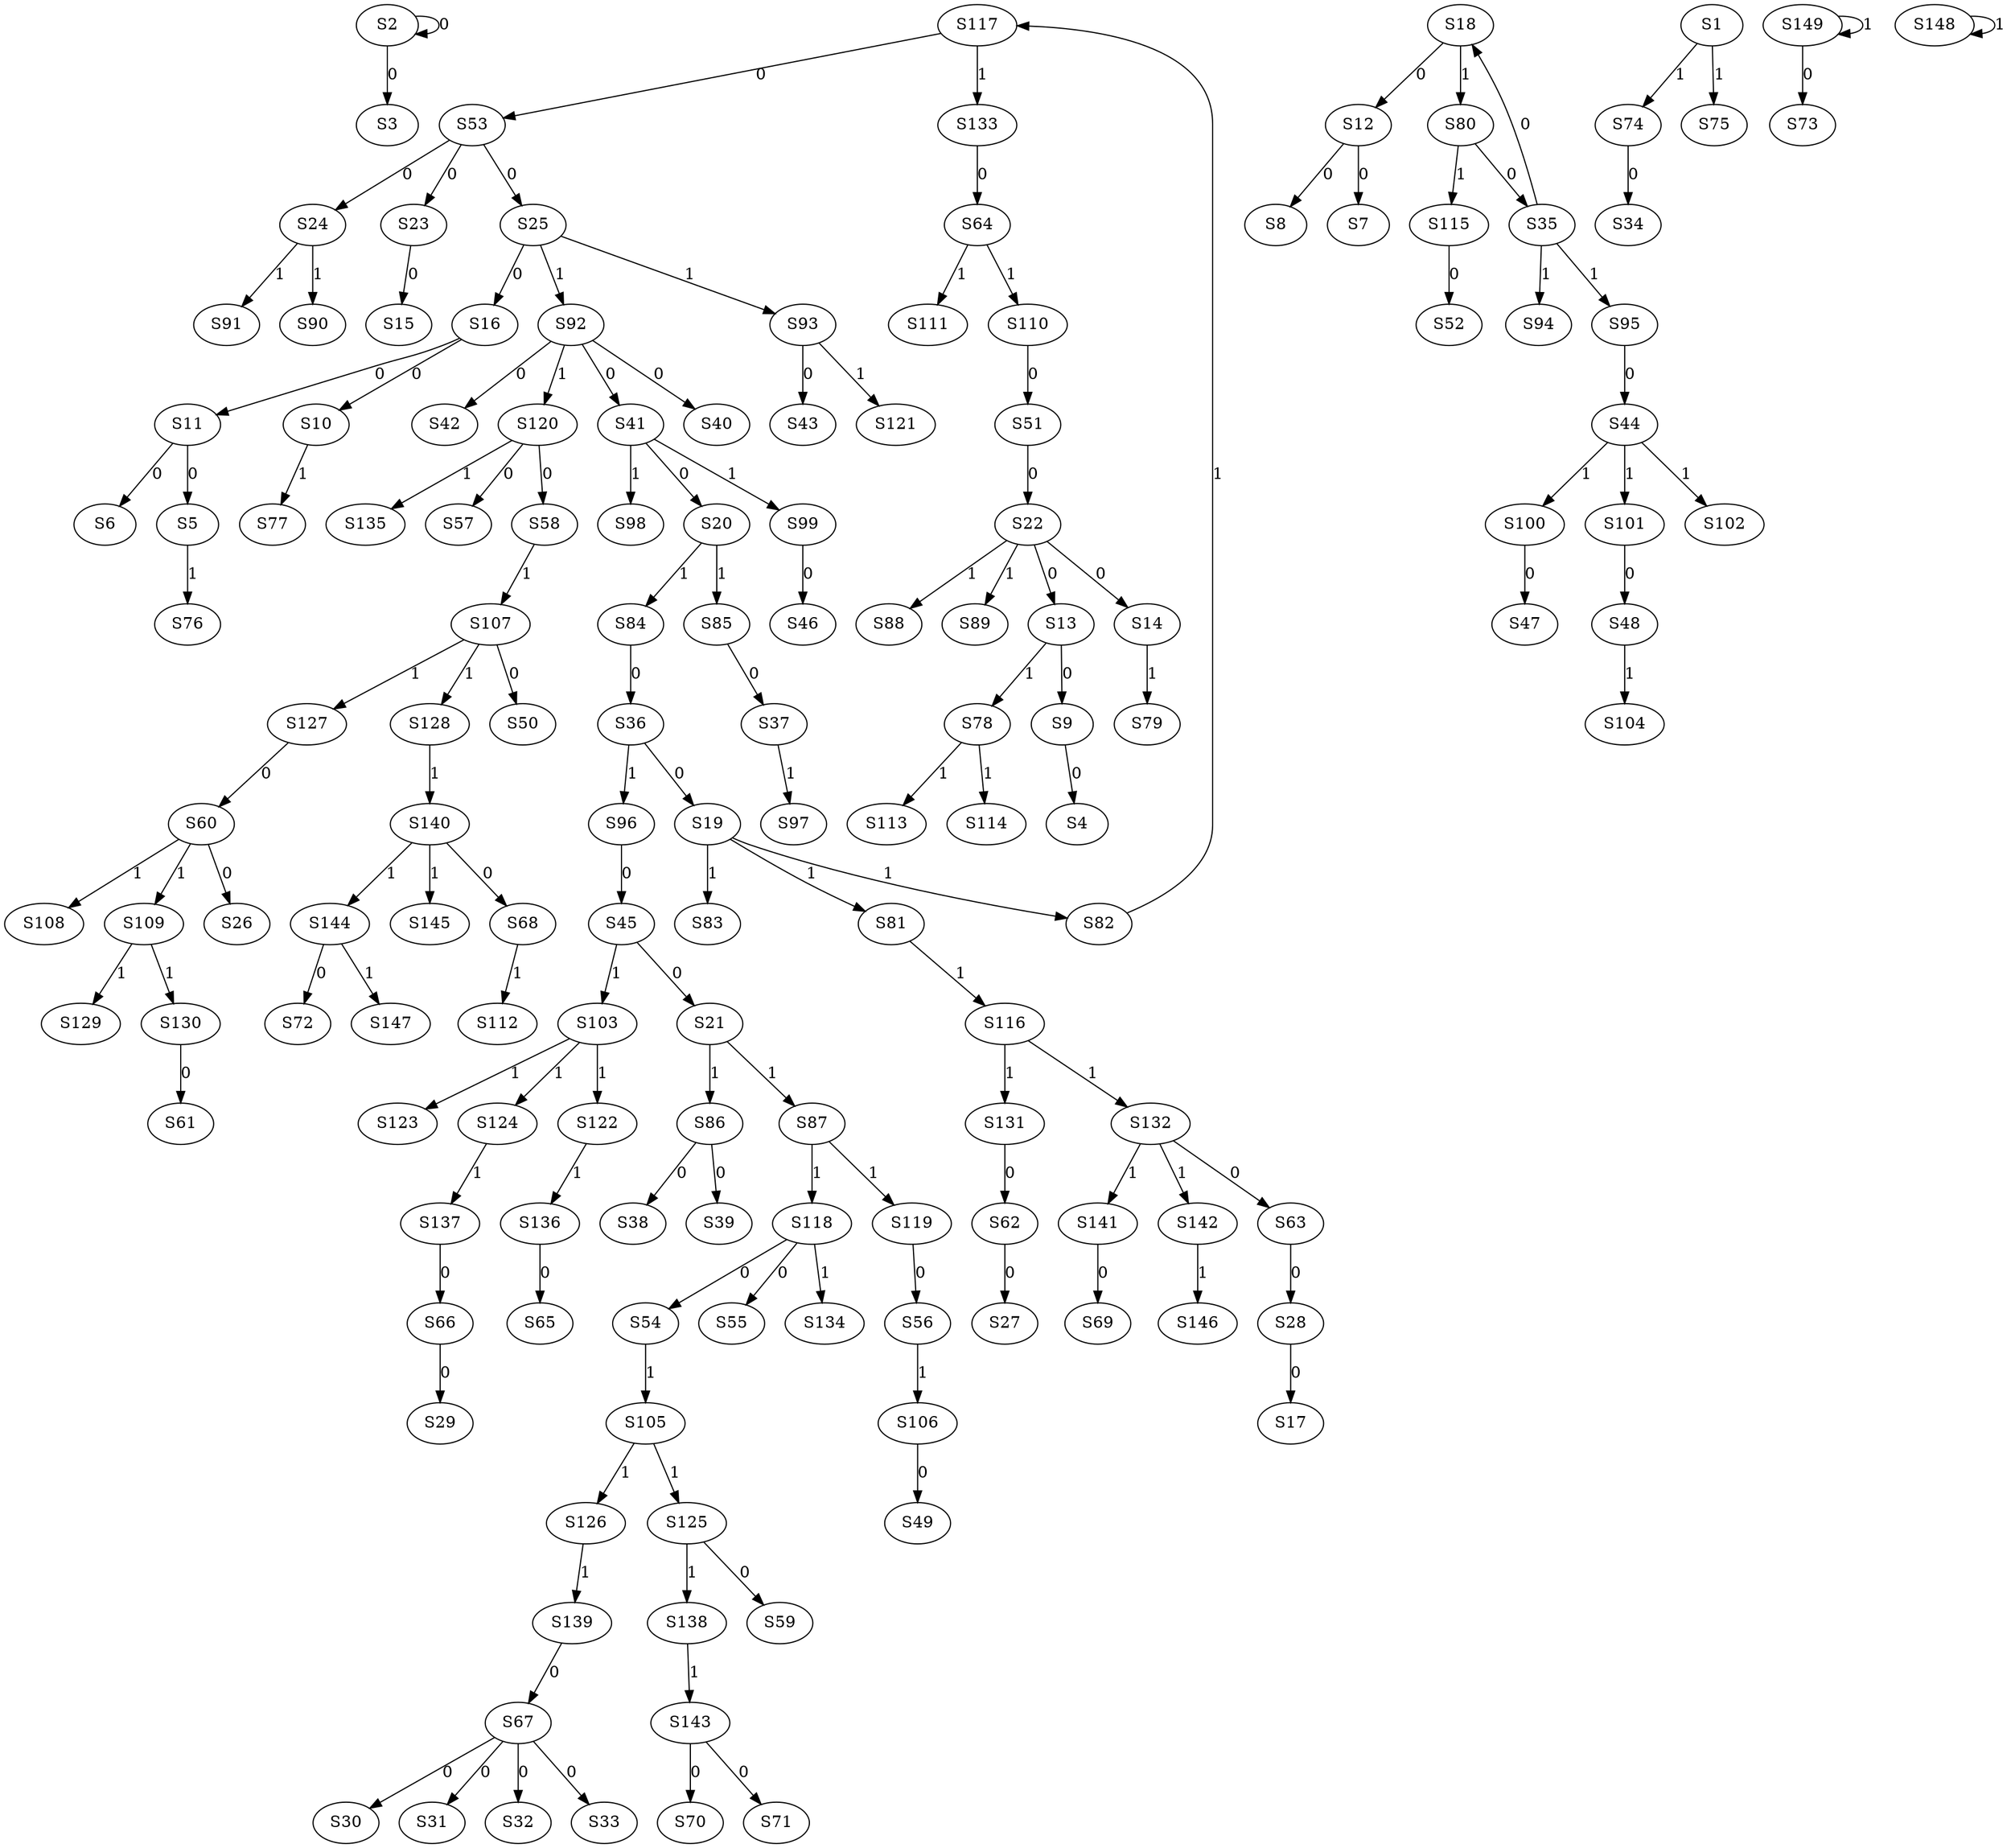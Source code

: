 strict digraph {
	S2 -> S2 [ label = 0 ];
	S2 -> S3 [ label = 0 ];
	S9 -> S4 [ label = 0 ];
	S11 -> S5 [ label = 0 ];
	S11 -> S6 [ label = 0 ];
	S12 -> S7 [ label = 0 ];
	S12 -> S8 [ label = 0 ];
	S13 -> S9 [ label = 0 ];
	S16 -> S10 [ label = 0 ];
	S16 -> S11 [ label = 0 ];
	S18 -> S12 [ label = 0 ];
	S22 -> S13 [ label = 0 ];
	S22 -> S14 [ label = 0 ];
	S23 -> S15 [ label = 0 ];
	S25 -> S16 [ label = 0 ];
	S28 -> S17 [ label = 0 ];
	S35 -> S18 [ label = 0 ];
	S36 -> S19 [ label = 0 ];
	S41 -> S20 [ label = 0 ];
	S45 -> S21 [ label = 0 ];
	S51 -> S22 [ label = 0 ];
	S53 -> S23 [ label = 0 ];
	S53 -> S24 [ label = 0 ];
	S53 -> S25 [ label = 0 ];
	S60 -> S26 [ label = 0 ];
	S62 -> S27 [ label = 0 ];
	S63 -> S28 [ label = 0 ];
	S66 -> S29 [ label = 0 ];
	S67 -> S30 [ label = 0 ];
	S67 -> S31 [ label = 0 ];
	S67 -> S32 [ label = 0 ];
	S67 -> S33 [ label = 0 ];
	S74 -> S34 [ label = 0 ];
	S80 -> S35 [ label = 0 ];
	S84 -> S36 [ label = 0 ];
	S85 -> S37 [ label = 0 ];
	S86 -> S38 [ label = 0 ];
	S86 -> S39 [ label = 0 ];
	S92 -> S40 [ label = 0 ];
	S92 -> S41 [ label = 0 ];
	S92 -> S42 [ label = 0 ];
	S93 -> S43 [ label = 0 ];
	S95 -> S44 [ label = 0 ];
	S96 -> S45 [ label = 0 ];
	S99 -> S46 [ label = 0 ];
	S100 -> S47 [ label = 0 ];
	S101 -> S48 [ label = 0 ];
	S106 -> S49 [ label = 0 ];
	S107 -> S50 [ label = 0 ];
	S110 -> S51 [ label = 0 ];
	S115 -> S52 [ label = 0 ];
	S117 -> S53 [ label = 0 ];
	S118 -> S54 [ label = 0 ];
	S118 -> S55 [ label = 0 ];
	S119 -> S56 [ label = 0 ];
	S120 -> S57 [ label = 0 ];
	S120 -> S58 [ label = 0 ];
	S125 -> S59 [ label = 0 ];
	S127 -> S60 [ label = 0 ];
	S130 -> S61 [ label = 0 ];
	S131 -> S62 [ label = 0 ];
	S132 -> S63 [ label = 0 ];
	S133 -> S64 [ label = 0 ];
	S136 -> S65 [ label = 0 ];
	S137 -> S66 [ label = 0 ];
	S139 -> S67 [ label = 0 ];
	S140 -> S68 [ label = 0 ];
	S141 -> S69 [ label = 0 ];
	S143 -> S70 [ label = 0 ];
	S143 -> S71 [ label = 0 ];
	S144 -> S72 [ label = 0 ];
	S149 -> S73 [ label = 0 ];
	S1 -> S74 [ label = 1 ];
	S1 -> S75 [ label = 1 ];
	S5 -> S76 [ label = 1 ];
	S10 -> S77 [ label = 1 ];
	S13 -> S78 [ label = 1 ];
	S14 -> S79 [ label = 1 ];
	S18 -> S80 [ label = 1 ];
	S19 -> S81 [ label = 1 ];
	S19 -> S82 [ label = 1 ];
	S19 -> S83 [ label = 1 ];
	S20 -> S84 [ label = 1 ];
	S20 -> S85 [ label = 1 ];
	S21 -> S86 [ label = 1 ];
	S21 -> S87 [ label = 1 ];
	S22 -> S88 [ label = 1 ];
	S22 -> S89 [ label = 1 ];
	S24 -> S90 [ label = 1 ];
	S24 -> S91 [ label = 1 ];
	S25 -> S92 [ label = 1 ];
	S25 -> S93 [ label = 1 ];
	S35 -> S94 [ label = 1 ];
	S35 -> S95 [ label = 1 ];
	S36 -> S96 [ label = 1 ];
	S37 -> S97 [ label = 1 ];
	S41 -> S98 [ label = 1 ];
	S41 -> S99 [ label = 1 ];
	S44 -> S100 [ label = 1 ];
	S44 -> S101 [ label = 1 ];
	S44 -> S102 [ label = 1 ];
	S45 -> S103 [ label = 1 ];
	S48 -> S104 [ label = 1 ];
	S54 -> S105 [ label = 1 ];
	S56 -> S106 [ label = 1 ];
	S58 -> S107 [ label = 1 ];
	S60 -> S108 [ label = 1 ];
	S60 -> S109 [ label = 1 ];
	S64 -> S110 [ label = 1 ];
	S64 -> S111 [ label = 1 ];
	S68 -> S112 [ label = 1 ];
	S78 -> S113 [ label = 1 ];
	S78 -> S114 [ label = 1 ];
	S80 -> S115 [ label = 1 ];
	S81 -> S116 [ label = 1 ];
	S82 -> S117 [ label = 1 ];
	S87 -> S118 [ label = 1 ];
	S87 -> S119 [ label = 1 ];
	S92 -> S120 [ label = 1 ];
	S93 -> S121 [ label = 1 ];
	S103 -> S122 [ label = 1 ];
	S103 -> S123 [ label = 1 ];
	S103 -> S124 [ label = 1 ];
	S105 -> S125 [ label = 1 ];
	S105 -> S126 [ label = 1 ];
	S107 -> S127 [ label = 1 ];
	S107 -> S128 [ label = 1 ];
	S109 -> S129 [ label = 1 ];
	S109 -> S130 [ label = 1 ];
	S116 -> S131 [ label = 1 ];
	S116 -> S132 [ label = 1 ];
	S117 -> S133 [ label = 1 ];
	S118 -> S134 [ label = 1 ];
	S120 -> S135 [ label = 1 ];
	S122 -> S136 [ label = 1 ];
	S124 -> S137 [ label = 1 ];
	S125 -> S138 [ label = 1 ];
	S126 -> S139 [ label = 1 ];
	S128 -> S140 [ label = 1 ];
	S132 -> S141 [ label = 1 ];
	S132 -> S142 [ label = 1 ];
	S138 -> S143 [ label = 1 ];
	S140 -> S144 [ label = 1 ];
	S140 -> S145 [ label = 1 ];
	S142 -> S146 [ label = 1 ];
	S144 -> S147 [ label = 1 ];
	S148 -> S148 [ label = 1 ];
	S149 -> S149 [ label = 1 ];
}